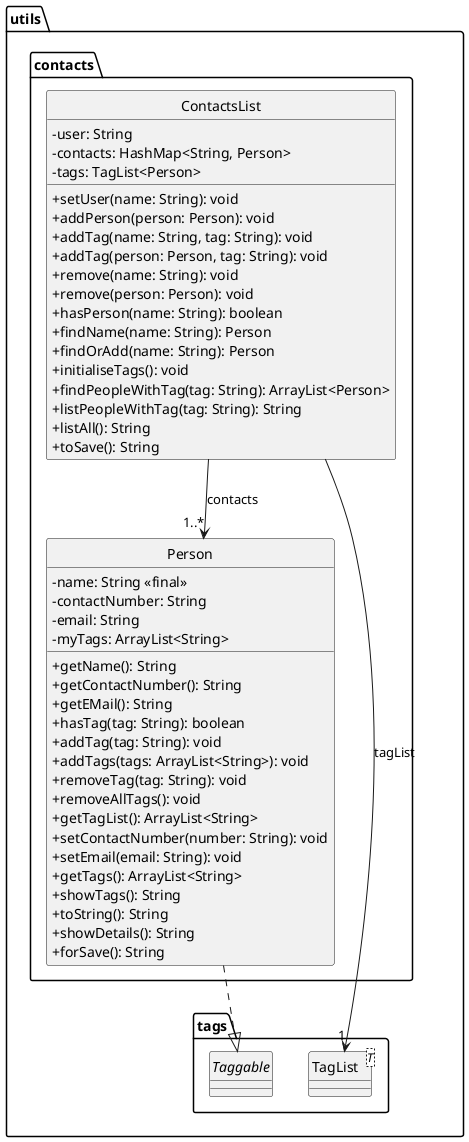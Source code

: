 @startuml
hide circle
skinparam classAttributeIconSize 0

package utils.tags {
  interface Taggable
  class TagList<T>
}

package "utils.contacts" {
  class Person {
    - name: String <<final>>
    - contactNumber: String
    - email: String
    - myTags: ArrayList<String>
    + getName(): String
    + getContactNumber(): String
    + getEMail(): String
    + hasTag(tag: String): boolean
    + addTag(tag: String): void
    + addTags(tags: ArrayList<String>): void
    + removeTag(tag: String): void
    + removeAllTags(): void
    + getTagList(): ArrayList<String>
    + setContactNumber(number: String): void
    + setEmail(email: String): void
    + getTags(): ArrayList<String>
    + showTags(): String
    + toString(): String
    + showDetails(): String
    + forSave(): String
  }

  class ContactsList {
    - user: String
    - contacts: HashMap<String, Person>
    - tags: TagList<Person>
    + setUser(name: String): void
    + addPerson(person: Person): void
    + addTag(name: String, tag: String): void
    + addTag(person: Person, tag: String): void
    + remove(name: String): void
    + remove(person: Person): void
    + hasPerson(name: String): boolean
    + findName(name: String): Person
    + findOrAdd(name: String): Person
    + initialiseTags(): void
    + findPeopleWithTag(tag: String): ArrayList<Person>
    + listPeopleWithTag(tag: String): String
    + listAll(): String
    + toSave(): String
  }
}

utils.contacts.Person ..|> utils.tags.Taggable
utils.contacts.ContactsList --> "1..*" utils.contacts.Person : contacts
utils.contacts.ContactsList --> "1" utils.tags.TagList : tagList
@enduml
